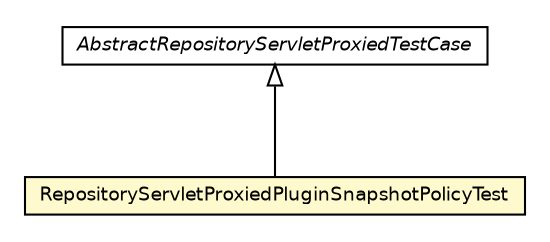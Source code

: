 #!/usr/local/bin/dot
#
# Class diagram 
# Generated by UmlGraph version 4.6 (http://www.spinellis.gr/sw/umlgraph)
#

digraph G {
	edge [fontname="Helvetica",fontsize=10,labelfontname="Helvetica",labelfontsize=10];
	node [fontname="Helvetica",fontsize=10,shape=plaintext];
	// org.apache.maven.archiva.webdav.RepositoryServletProxiedPluginSnapshotPolicyTest
	c48938 [label=<<table border="0" cellborder="1" cellspacing="0" cellpadding="2" port="p" bgcolor="lemonChiffon" href="./RepositoryServletProxiedPluginSnapshotPolicyTest.html">
		<tr><td><table border="0" cellspacing="0" cellpadding="1">
			<tr><td> RepositoryServletProxiedPluginSnapshotPolicyTest </td></tr>
		</table></td></tr>
		</table>>, fontname="Helvetica", fontcolor="black", fontsize=9.0];
	// org.apache.maven.archiva.webdav.AbstractRepositoryServletProxiedTestCase
	c48955 [label=<<table border="0" cellborder="1" cellspacing="0" cellpadding="2" port="p" href="./AbstractRepositoryServletProxiedTestCase.html">
		<tr><td><table border="0" cellspacing="0" cellpadding="1">
			<tr><td><font face="Helvetica-Oblique"> AbstractRepositoryServletProxiedTestCase </font></td></tr>
		</table></td></tr>
		</table>>, fontname="Helvetica", fontcolor="black", fontsize=9.0];
	//org.apache.maven.archiva.webdav.RepositoryServletProxiedPluginSnapshotPolicyTest extends org.apache.maven.archiva.webdav.AbstractRepositoryServletProxiedTestCase
	c48955:p -> c48938:p [dir=back,arrowtail=empty];
}

